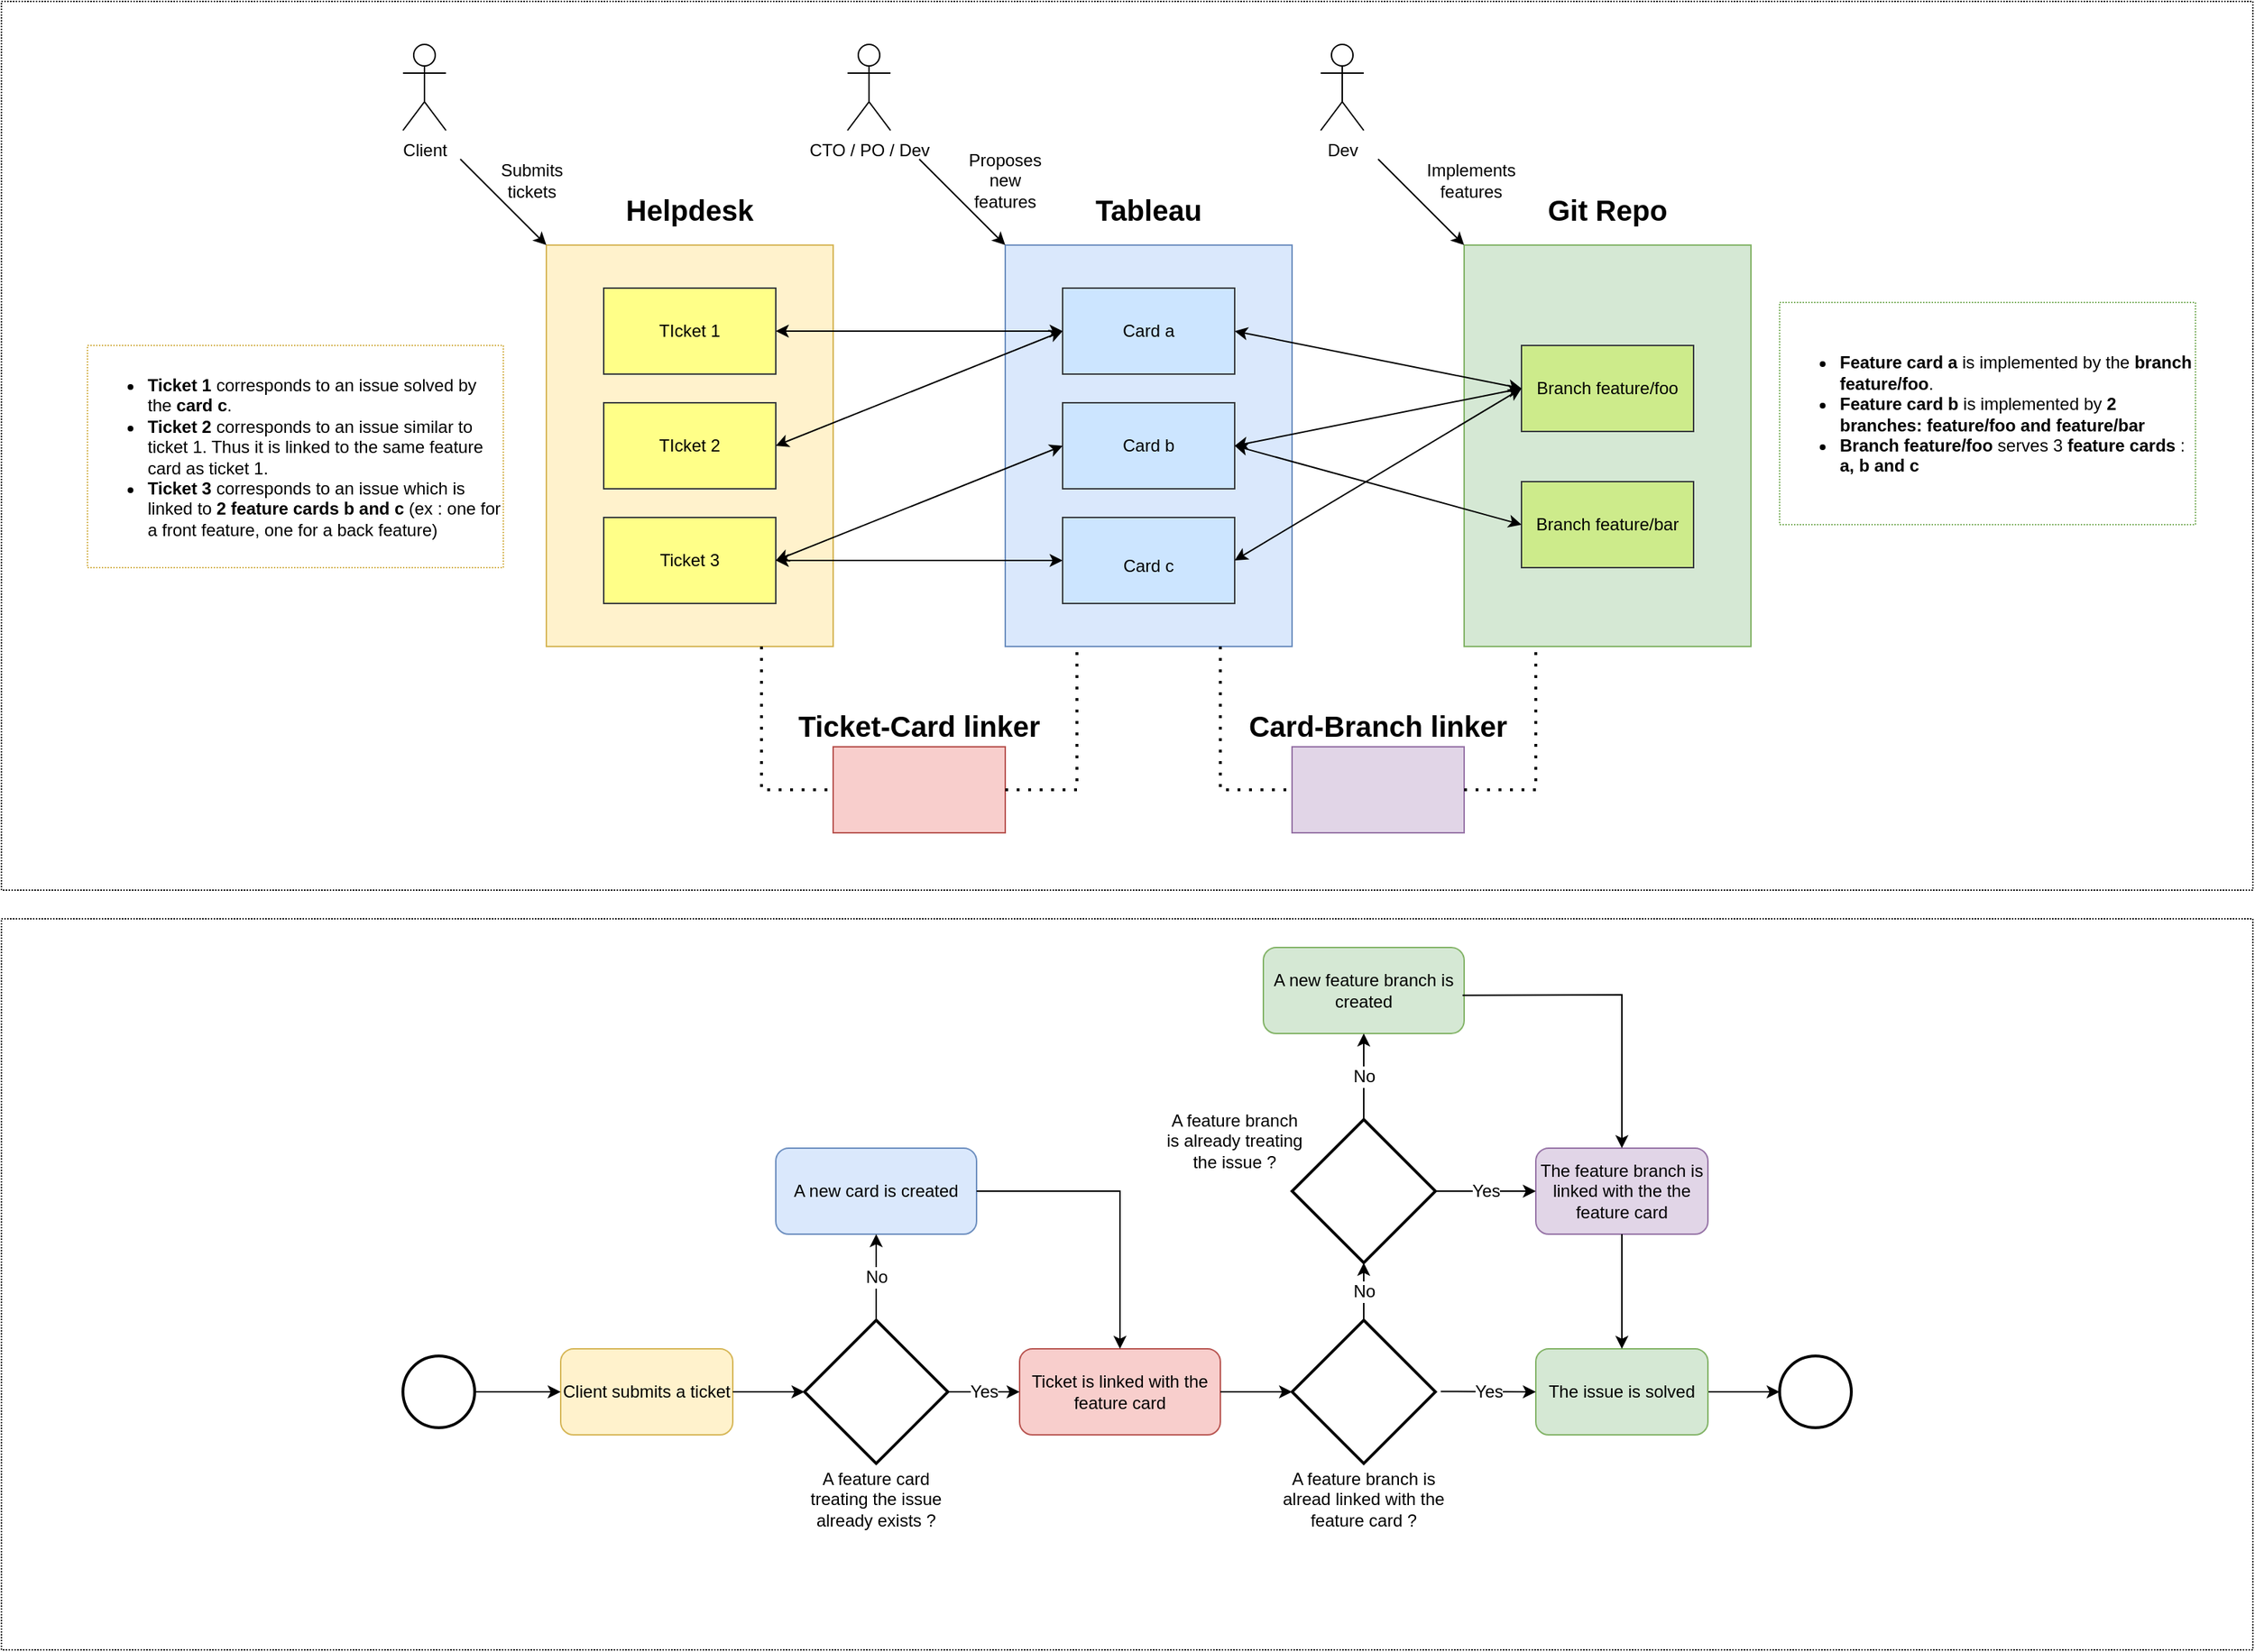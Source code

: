 <mxfile version="18.0.7" type="github">
  <diagram name="feature_tracker" id="0iVlG7tezYv5LOxb0QvU">
    <mxGraphModel dx="2862" dy="1517" grid="1" gridSize="10" guides="1" tooltips="1" connect="1" arrows="1" fold="1" page="0" pageScale="1" pageWidth="827" pageHeight="1169" math="0" shadow="0">
      <root>
        <mxCell id="0" />
        <mxCell id="1" parent="0" />
        <mxCell id="ofToJJIBVl73OULYjI8x-34" value="" style="rounded=0;whiteSpace=wrap;html=1;dashed=1;dashPattern=1 1;fontSize=12;" parent="1" vertex="1">
          <mxGeometry x="-780" y="550" width="1570" height="510" as="geometry" />
        </mxCell>
        <mxCell id="ofToJJIBVl73OULYjI8x-33" value="" style="rounded=0;whiteSpace=wrap;html=1;dashed=1;dashPattern=1 1;fontSize=12;" parent="1" vertex="1">
          <mxGeometry x="-780" y="-90" width="1570" height="620" as="geometry" />
        </mxCell>
        <mxCell id="QfUjRXZaHYbQl4VEjJVI-5" value="" style="rounded=0;whiteSpace=wrap;html=1;fillColor=#fff2cc;strokeColor=#d6b656;" parent="1" vertex="1">
          <mxGeometry x="-400" y="80" width="200" height="280" as="geometry" />
        </mxCell>
        <mxCell id="QfUjRXZaHYbQl4VEjJVI-1" value="TIcket 1" style="rounded=0;whiteSpace=wrap;html=1;fillColor=#ffff88;strokeColor=#36393d;" parent="1" vertex="1">
          <mxGeometry x="-360" y="110" width="120" height="60" as="geometry" />
        </mxCell>
        <mxCell id="QfUjRXZaHYbQl4VEjJVI-3" value="TIcket 2" style="rounded=0;whiteSpace=wrap;html=1;fillColor=#ffff88;strokeColor=#36393d;" parent="1" vertex="1">
          <mxGeometry x="-360" y="190" width="120" height="60" as="geometry" />
        </mxCell>
        <mxCell id="QfUjRXZaHYbQl4VEjJVI-4" value="Ticket 3" style="rounded=0;whiteSpace=wrap;html=1;fillColor=#ffff88;strokeColor=#36393d;" parent="1" vertex="1">
          <mxGeometry x="-360" y="270" width="120" height="60" as="geometry" />
        </mxCell>
        <mxCell id="QfUjRXZaHYbQl4VEjJVI-7" value="" style="rounded=0;whiteSpace=wrap;html=1;fillColor=#dae8fc;strokeColor=#6c8ebf;" parent="1" vertex="1">
          <mxGeometry x="-80" y="80" width="200" height="280" as="geometry" />
        </mxCell>
        <mxCell id="QfUjRXZaHYbQl4VEjJVI-8" value="Card a" style="rounded=0;whiteSpace=wrap;html=1;fillColor=#cce5ff;strokeColor=#36393d;" parent="1" vertex="1">
          <mxGeometry x="-40" y="110" width="120" height="60" as="geometry" />
        </mxCell>
        <mxCell id="QfUjRXZaHYbQl4VEjJVI-9" value="Card b" style="rounded=0;whiteSpace=wrap;html=1;fillColor=#cce5ff;strokeColor=#36393d;" parent="1" vertex="1">
          <mxGeometry x="-40" y="190" width="120" height="60" as="geometry" />
        </mxCell>
        <mxCell id="QfUjRXZaHYbQl4VEjJVI-11" value="&lt;font style=&quot;font-size: 20px;&quot;&gt;Helpdesk&lt;/font&gt;" style="text;html=1;strokeColor=none;fillColor=none;align=center;verticalAlign=middle;whiteSpace=wrap;rounded=0;fontStyle=1;fontSize=16;" parent="1" vertex="1">
          <mxGeometry x="-350" y="40" width="100" height="30" as="geometry" />
        </mxCell>
        <mxCell id="QfUjRXZaHYbQl4VEjJVI-13" value="&lt;font style=&quot;font-size: 20px;&quot;&gt;Tableau&lt;/font&gt;" style="text;html=1;strokeColor=none;fillColor=none;align=center;verticalAlign=middle;whiteSpace=wrap;rounded=0;fontStyle=1;fontSize=16;" parent="1" vertex="1">
          <mxGeometry x="-30" y="40" width="100" height="30" as="geometry" />
        </mxCell>
        <mxCell id="QfUjRXZaHYbQl4VEjJVI-14" value="" style="rounded=0;whiteSpace=wrap;html=1;fillColor=#d5e8d4;strokeColor=#82b366;" parent="1" vertex="1">
          <mxGeometry x="240" y="80" width="200" height="280" as="geometry" />
        </mxCell>
        <mxCell id="QfUjRXZaHYbQl4VEjJVI-15" value="Branch feature/foo" style="rounded=0;whiteSpace=wrap;html=1;fillColor=#cdeb8b;strokeColor=#36393d;" parent="1" vertex="1">
          <mxGeometry x="280" y="150" width="120" height="60" as="geometry" />
        </mxCell>
        <mxCell id="QfUjRXZaHYbQl4VEjJVI-16" value="Branch feature/bar" style="rounded=0;whiteSpace=wrap;html=1;fillColor=#cdeb8b;strokeColor=#36393d;" parent="1" vertex="1">
          <mxGeometry x="280" y="245" width="120" height="60" as="geometry" />
        </mxCell>
        <mxCell id="QfUjRXZaHYbQl4VEjJVI-18" value="&lt;font style=&quot;font-size: 20px;&quot;&gt;Git Repo&lt;/font&gt;" style="text;html=1;strokeColor=none;fillColor=none;align=center;verticalAlign=middle;whiteSpace=wrap;rounded=0;fontStyle=1;fontSize=16;" parent="1" vertex="1">
          <mxGeometry x="290" y="40" width="100" height="30" as="geometry" />
        </mxCell>
        <mxCell id="QfUjRXZaHYbQl4VEjJVI-20" value="" style="endArrow=classic;startArrow=classic;html=1;rounded=0;fontSize=20;exitX=1;exitY=0.5;exitDx=0;exitDy=0;" parent="1" source="QfUjRXZaHYbQl4VEjJVI-1" target="QfUjRXZaHYbQl4VEjJVI-8" edge="1">
          <mxGeometry width="50" height="50" relative="1" as="geometry">
            <mxPoint x="-740" y="290" as="sourcePoint" />
            <mxPoint x="-690" y="240" as="targetPoint" />
          </mxGeometry>
        </mxCell>
        <mxCell id="QfUjRXZaHYbQl4VEjJVI-22" value="" style="endArrow=classic;startArrow=classic;html=1;rounded=0;fontSize=20;exitX=1;exitY=0.5;exitDx=0;exitDy=0;entryX=0;entryY=0.5;entryDx=0;entryDy=0;" parent="1" source="QfUjRXZaHYbQl4VEjJVI-3" target="QfUjRXZaHYbQl4VEjJVI-8" edge="1">
          <mxGeometry width="50" height="50" relative="1" as="geometry">
            <mxPoint x="-170" y="300" as="sourcePoint" />
            <mxPoint x="-120" y="250" as="targetPoint" />
          </mxGeometry>
        </mxCell>
        <mxCell id="QfUjRXZaHYbQl4VEjJVI-23" value="" style="endArrow=classic;startArrow=classic;html=1;rounded=0;fontSize=20;exitX=1;exitY=0.5;exitDx=0;exitDy=0;entryX=0;entryY=0.5;entryDx=0;entryDy=0;" parent="1" source="QfUjRXZaHYbQl4VEjJVI-4" target="QfUjRXZaHYbQl4VEjJVI-27" edge="1">
          <mxGeometry width="50" height="50" relative="1" as="geometry">
            <mxPoint x="180" y="440" as="sourcePoint" />
            <mxPoint x="230" y="390" as="targetPoint" />
          </mxGeometry>
        </mxCell>
        <mxCell id="QfUjRXZaHYbQl4VEjJVI-24" value="" style="endArrow=classic;startArrow=classic;html=1;rounded=0;fontSize=20;exitX=1;exitY=0.5;exitDx=0;exitDy=0;entryX=0;entryY=0.5;entryDx=0;entryDy=0;" parent="1" source="QfUjRXZaHYbQl4VEjJVI-8" target="QfUjRXZaHYbQl4VEjJVI-15" edge="1">
          <mxGeometry width="50" height="50" relative="1" as="geometry">
            <mxPoint x="180" y="440" as="sourcePoint" />
            <mxPoint x="230" y="390" as="targetPoint" />
          </mxGeometry>
        </mxCell>
        <mxCell id="QfUjRXZaHYbQl4VEjJVI-25" value="" style="endArrow=classic;startArrow=classic;html=1;rounded=0;fontSize=20;entryX=0;entryY=0.5;entryDx=0;entryDy=0;exitX=1;exitY=0.5;exitDx=0;exitDy=0;" parent="1" source="QfUjRXZaHYbQl4VEjJVI-9" target="QfUjRXZaHYbQl4VEjJVI-16" edge="1">
          <mxGeometry width="50" height="50" relative="1" as="geometry">
            <mxPoint x="180" y="440" as="sourcePoint" />
            <mxPoint x="230" y="390" as="targetPoint" />
          </mxGeometry>
        </mxCell>
        <mxCell id="QfUjRXZaHYbQl4VEjJVI-26" value="" style="endArrow=classic;startArrow=classic;html=1;rounded=0;fontSize=20;exitX=1;exitY=0.5;exitDx=0;exitDy=0;entryX=0;entryY=0.5;entryDx=0;entryDy=0;" parent="1" source="QfUjRXZaHYbQl4VEjJVI-9" target="QfUjRXZaHYbQl4VEjJVI-15" edge="1">
          <mxGeometry width="50" height="50" relative="1" as="geometry">
            <mxPoint x="180" y="440" as="sourcePoint" />
            <mxPoint x="230" y="390" as="targetPoint" />
          </mxGeometry>
        </mxCell>
        <mxCell id="QfUjRXZaHYbQl4VEjJVI-27" value="&lt;font style=&quot;font-size: 12px;&quot;&gt;Card c&lt;/font&gt;" style="rounded=0;whiteSpace=wrap;html=1;fontSize=20;fillColor=#cce5ff;strokeColor=#36393d;" parent="1" vertex="1">
          <mxGeometry x="-40" y="270" width="120" height="60" as="geometry" />
        </mxCell>
        <mxCell id="QfUjRXZaHYbQl4VEjJVI-28" value="" style="endArrow=classic;startArrow=classic;html=1;rounded=0;fontSize=12;entryX=0;entryY=0.5;entryDx=0;entryDy=0;exitX=1;exitY=0.5;exitDx=0;exitDy=0;" parent="1" source="QfUjRXZaHYbQl4VEjJVI-27" target="QfUjRXZaHYbQl4VEjJVI-15" edge="1">
          <mxGeometry width="50" height="50" relative="1" as="geometry">
            <mxPoint x="180" y="440" as="sourcePoint" />
            <mxPoint x="230" y="390" as="targetPoint" />
          </mxGeometry>
        </mxCell>
        <mxCell id="QfUjRXZaHYbQl4VEjJVI-29" value="Client submits a ticket" style="rounded=1;whiteSpace=wrap;html=1;fontSize=12;fillColor=#fff2cc;strokeColor=#d6b656;" parent="1" vertex="1">
          <mxGeometry x="-390" y="850" width="120" height="60" as="geometry" />
        </mxCell>
        <mxCell id="QfUjRXZaHYbQl4VEjJVI-40" value="" style="strokeWidth=2;html=1;shape=mxgraph.flowchart.decision;whiteSpace=wrap;fontSize=12;" parent="1" vertex="1">
          <mxGeometry x="-220" y="830" width="100" height="100" as="geometry" />
        </mxCell>
        <mxCell id="QfUjRXZaHYbQl4VEjJVI-41" value="" style="endArrow=classic;html=1;rounded=0;fontSize=12;" parent="1" target="QfUjRXZaHYbQl4VEjJVI-40" edge="1">
          <mxGeometry width="50" height="50" relative="1" as="geometry">
            <mxPoint x="-270" y="880" as="sourcePoint" />
            <mxPoint x="280" y="540" as="targetPoint" />
          </mxGeometry>
        </mxCell>
        <mxCell id="QfUjRXZaHYbQl4VEjJVI-42" value="A new card is created" style="rounded=1;whiteSpace=wrap;html=1;fontSize=12;fillColor=#dae8fc;strokeColor=#6c8ebf;" parent="1" vertex="1">
          <mxGeometry x="-240" y="710" width="140" height="60" as="geometry" />
        </mxCell>
        <mxCell id="QfUjRXZaHYbQl4VEjJVI-43" value="Ticket is linked with the feature card" style="rounded=1;whiteSpace=wrap;html=1;fontSize=12;fillColor=#f8cecc;strokeColor=#b85450;" parent="1" vertex="1">
          <mxGeometry x="-70" y="850" width="140" height="60" as="geometry" />
        </mxCell>
        <mxCell id="QfUjRXZaHYbQl4VEjJVI-44" value="Yes" style="endArrow=classic;html=1;rounded=0;fontSize=12;exitX=1;exitY=0.5;exitDx=0;exitDy=0;exitPerimeter=0;" parent="1" source="QfUjRXZaHYbQl4VEjJVI-40" target="QfUjRXZaHYbQl4VEjJVI-43" edge="1">
          <mxGeometry width="50" height="50" relative="1" as="geometry">
            <mxPoint x="-150" y="880" as="sourcePoint" />
            <mxPoint x="-100" y="830" as="targetPoint" />
          </mxGeometry>
        </mxCell>
        <mxCell id="QfUjRXZaHYbQl4VEjJVI-45" value="No" style="endArrow=classic;html=1;rounded=0;fontSize=12;exitX=0.5;exitY=0;exitDx=0;exitDy=0;exitPerimeter=0;entryX=0.5;entryY=1;entryDx=0;entryDy=0;" parent="1" source="QfUjRXZaHYbQl4VEjJVI-40" target="QfUjRXZaHYbQl4VEjJVI-42" edge="1">
          <mxGeometry width="50" height="50" relative="1" as="geometry">
            <mxPoint x="230" y="580" as="sourcePoint" />
            <mxPoint x="280" y="530" as="targetPoint" />
          </mxGeometry>
        </mxCell>
        <mxCell id="QfUjRXZaHYbQl4VEjJVI-47" value="" style="endArrow=classic;html=1;rounded=0;fontSize=12;exitX=1;exitY=0.5;exitDx=0;exitDy=0;entryX=0.5;entryY=0;entryDx=0;entryDy=0;" parent="1" source="QfUjRXZaHYbQl4VEjJVI-42" target="QfUjRXZaHYbQl4VEjJVI-43" edge="1">
          <mxGeometry width="50" height="50" relative="1" as="geometry">
            <mxPoint x="230" y="580" as="sourcePoint" />
            <mxPoint x="280" y="530" as="targetPoint" />
            <Array as="points">
              <mxPoint y="740" />
            </Array>
          </mxGeometry>
        </mxCell>
        <mxCell id="QfUjRXZaHYbQl4VEjJVI-48" value="" style="strokeWidth=2;html=1;shape=mxgraph.flowchart.decision;whiteSpace=wrap;fontSize=12;" parent="1" vertex="1">
          <mxGeometry x="120" y="830" width="100" height="100" as="geometry" />
        </mxCell>
        <mxCell id="QfUjRXZaHYbQl4VEjJVI-49" value="" style="endArrow=classic;html=1;rounded=0;fontSize=12;exitX=1;exitY=0.5;exitDx=0;exitDy=0;" parent="1" source="QfUjRXZaHYbQl4VEjJVI-43" target="QfUjRXZaHYbQl4VEjJVI-48" edge="1">
          <mxGeometry width="50" height="50" relative="1" as="geometry">
            <mxPoint x="230" y="550" as="sourcePoint" />
            <mxPoint x="280" y="500" as="targetPoint" />
          </mxGeometry>
        </mxCell>
        <mxCell id="QfUjRXZaHYbQl4VEjJVI-50" value="" style="strokeWidth=2;html=1;shape=mxgraph.flowchart.decision;whiteSpace=wrap;fontSize=12;" parent="1" vertex="1">
          <mxGeometry x="120" y="690" width="100" height="100" as="geometry" />
        </mxCell>
        <mxCell id="QfUjRXZaHYbQl4VEjJVI-51" value="A new feature branch is created" style="rounded=1;whiteSpace=wrap;html=1;fontSize=12;fillColor=#d5e8d4;strokeColor=#82b366;" parent="1" vertex="1">
          <mxGeometry x="100" y="570" width="140" height="60" as="geometry" />
        </mxCell>
        <mxCell id="QfUjRXZaHYbQl4VEjJVI-52" value="The feature branch is linked with the the feature card" style="rounded=1;whiteSpace=wrap;html=1;fontSize=12;fillColor=#e1d5e7;strokeColor=#9673a6;" parent="1" vertex="1">
          <mxGeometry x="290" y="710" width="120" height="60" as="geometry" />
        </mxCell>
        <mxCell id="QfUjRXZaHYbQl4VEjJVI-69" style="edgeStyle=orthogonalEdgeStyle;rounded=0;orthogonalLoop=1;jettySize=auto;html=1;fontSize=12;" parent="1" source="QfUjRXZaHYbQl4VEjJVI-53" target="QfUjRXZaHYbQl4VEjJVI-67" edge="1">
          <mxGeometry relative="1" as="geometry" />
        </mxCell>
        <mxCell id="QfUjRXZaHYbQl4VEjJVI-53" value="The issue is solved" style="rounded=1;whiteSpace=wrap;html=1;fontSize=12;fillColor=#d5e8d4;strokeColor=#82b366;" parent="1" vertex="1">
          <mxGeometry x="290" y="850" width="120" height="60" as="geometry" />
        </mxCell>
        <mxCell id="QfUjRXZaHYbQl4VEjJVI-54" value="No" style="endArrow=classic;html=1;rounded=0;fontSize=12;exitX=0.5;exitY=0;exitDx=0;exitDy=0;exitPerimeter=0;entryX=0.5;entryY=1;entryDx=0;entryDy=0;entryPerimeter=0;" parent="1" source="QfUjRXZaHYbQl4VEjJVI-48" target="QfUjRXZaHYbQl4VEjJVI-50" edge="1">
          <mxGeometry width="50" height="50" relative="1" as="geometry">
            <mxPoint x="210" y="820" as="sourcePoint" />
            <mxPoint x="260" y="770" as="targetPoint" />
          </mxGeometry>
        </mxCell>
        <mxCell id="QfUjRXZaHYbQl4VEjJVI-57" value="Yes" style="endArrow=classic;html=1;rounded=0;fontSize=12;exitX=1;exitY=0.5;exitDx=0;exitDy=0;exitPerimeter=0;entryX=0;entryY=0.5;entryDx=0;entryDy=0;" parent="1" source="QfUjRXZaHYbQl4VEjJVI-50" target="QfUjRXZaHYbQl4VEjJVI-52" edge="1">
          <mxGeometry width="50" height="50" relative="1" as="geometry">
            <mxPoint x="280" y="670" as="sourcePoint" />
            <mxPoint x="290" y="680" as="targetPoint" />
          </mxGeometry>
        </mxCell>
        <mxCell id="QfUjRXZaHYbQl4VEjJVI-58" value="No" style="endArrow=classic;html=1;rounded=0;fontSize=12;exitX=0.5;exitY=0;exitDx=0;exitDy=0;exitPerimeter=0;entryX=0.5;entryY=1;entryDx=0;entryDy=0;" parent="1" source="QfUjRXZaHYbQl4VEjJVI-50" target="QfUjRXZaHYbQl4VEjJVI-51" edge="1">
          <mxGeometry width="50" height="50" relative="1" as="geometry">
            <mxPoint x="280" y="670" as="sourcePoint" />
            <mxPoint x="330" y="620" as="targetPoint" />
          </mxGeometry>
        </mxCell>
        <mxCell id="QfUjRXZaHYbQl4VEjJVI-59" value="" style="endArrow=classic;html=1;rounded=0;fontSize=12;exitX=0.992;exitY=0.557;exitDx=0;exitDy=0;exitPerimeter=0;entryX=0.5;entryY=0;entryDx=0;entryDy=0;" parent="1" source="QfUjRXZaHYbQl4VEjJVI-51" target="QfUjRXZaHYbQl4VEjJVI-52" edge="1">
          <mxGeometry width="50" height="50" relative="1" as="geometry">
            <mxPoint x="280" y="670" as="sourcePoint" />
            <mxPoint x="330" y="620" as="targetPoint" />
            <Array as="points">
              <mxPoint x="350" y="603" />
            </Array>
          </mxGeometry>
        </mxCell>
        <mxCell id="QfUjRXZaHYbQl4VEjJVI-60" value="" style="endArrow=classic;html=1;rounded=0;fontSize=12;exitX=0.5;exitY=1;exitDx=0;exitDy=0;entryX=0.5;entryY=0;entryDx=0;entryDy=0;" parent="1" source="QfUjRXZaHYbQl4VEjJVI-52" target="QfUjRXZaHYbQl4VEjJVI-53" edge="1">
          <mxGeometry width="50" height="50" relative="1" as="geometry">
            <mxPoint x="440" y="790" as="sourcePoint" />
            <mxPoint x="490" y="740" as="targetPoint" />
          </mxGeometry>
        </mxCell>
        <mxCell id="QfUjRXZaHYbQl4VEjJVI-61" value="Yes" style="endArrow=classic;html=1;rounded=0;fontSize=12;entryX=0;entryY=0.5;entryDx=0;entryDy=0;exitX=1.037;exitY=0.497;exitDx=0;exitDy=0;exitPerimeter=0;" parent="1" source="QfUjRXZaHYbQl4VEjJVI-48" target="QfUjRXZaHYbQl4VEjJVI-53" edge="1">
          <mxGeometry width="50" height="50" relative="1" as="geometry">
            <mxPoint x="230" y="880" as="sourcePoint" />
            <mxPoint x="280" y="830" as="targetPoint" />
          </mxGeometry>
        </mxCell>
        <mxCell id="QfUjRXZaHYbQl4VEjJVI-62" value="A feature card treating the issue already exists ?" style="text;html=1;strokeColor=none;fillColor=none;align=center;verticalAlign=middle;whiteSpace=wrap;rounded=0;fontSize=12;" parent="1" vertex="1">
          <mxGeometry x="-220" y="940" width="100" height="30" as="geometry" />
        </mxCell>
        <mxCell id="QfUjRXZaHYbQl4VEjJVI-63" value="A feature branch is alread linked with the feature card ?" style="text;html=1;strokeColor=none;fillColor=none;align=center;verticalAlign=middle;whiteSpace=wrap;rounded=0;fontSize=12;" parent="1" vertex="1">
          <mxGeometry x="110" y="940" width="120" height="30" as="geometry" />
        </mxCell>
        <mxCell id="QfUjRXZaHYbQl4VEjJVI-64" value="A feature branch is already treating the issue ?" style="text;html=1;strokeColor=none;fillColor=none;align=center;verticalAlign=middle;whiteSpace=wrap;rounded=0;fontSize=12;" parent="1" vertex="1">
          <mxGeometry x="30" y="690" width="100" height="30" as="geometry" />
        </mxCell>
        <mxCell id="QfUjRXZaHYbQl4VEjJVI-65" value="" style="strokeWidth=2;html=1;shape=mxgraph.flowchart.start_2;whiteSpace=wrap;fontSize=12;" parent="1" vertex="1">
          <mxGeometry x="-500" y="855" width="50" height="50" as="geometry" />
        </mxCell>
        <mxCell id="QfUjRXZaHYbQl4VEjJVI-66" value="" style="endArrow=classic;html=1;rounded=0;fontSize=12;exitX=1;exitY=0.5;exitDx=0;exitDy=0;exitPerimeter=0;" parent="1" source="QfUjRXZaHYbQl4VEjJVI-65" target="QfUjRXZaHYbQl4VEjJVI-29" edge="1">
          <mxGeometry width="50" height="50" relative="1" as="geometry">
            <mxPoint x="90" y="760" as="sourcePoint" />
            <mxPoint x="140" y="710" as="targetPoint" />
          </mxGeometry>
        </mxCell>
        <mxCell id="QfUjRXZaHYbQl4VEjJVI-67" value="" style="strokeWidth=2;html=1;shape=mxgraph.flowchart.start_2;whiteSpace=wrap;fontSize=12;" parent="1" vertex="1">
          <mxGeometry x="460" y="855" width="50" height="50" as="geometry" />
        </mxCell>
        <mxCell id="QfUjRXZaHYbQl4VEjJVI-70" value="" style="rounded=0;whiteSpace=wrap;html=1;fontSize=12;fillColor=#f8cecc;strokeColor=#b85450;" parent="1" vertex="1">
          <mxGeometry x="-200" y="430" width="120" height="60" as="geometry" />
        </mxCell>
        <mxCell id="QfUjRXZaHYbQl4VEjJVI-71" value="&lt;font style=&quot;font-size: 20px;&quot;&gt;Ticket-Card linker&lt;/font&gt;" style="text;html=1;strokeColor=none;fillColor=none;align=center;verticalAlign=middle;whiteSpace=wrap;rounded=0;fontStyle=1;fontSize=16;" parent="1" vertex="1">
          <mxGeometry x="-240" y="400" width="200" height="30" as="geometry" />
        </mxCell>
        <mxCell id="QfUjRXZaHYbQl4VEjJVI-72" value="" style="endArrow=none;dashed=1;html=1;dashPattern=1 3;strokeWidth=2;rounded=0;fontSize=12;exitX=0.75;exitY=1;exitDx=0;exitDy=0;entryX=0;entryY=0.5;entryDx=0;entryDy=0;" parent="1" source="QfUjRXZaHYbQl4VEjJVI-5" target="QfUjRXZaHYbQl4VEjJVI-70" edge="1">
          <mxGeometry width="50" height="50" relative="1" as="geometry">
            <mxPoint x="-300" y="450" as="sourcePoint" />
            <mxPoint x="-250" y="400" as="targetPoint" />
            <Array as="points">
              <mxPoint x="-250" y="460" />
            </Array>
          </mxGeometry>
        </mxCell>
        <mxCell id="QfUjRXZaHYbQl4VEjJVI-73" value="" style="endArrow=none;dashed=1;html=1;dashPattern=1 3;strokeWidth=2;rounded=0;fontSize=12;exitX=1;exitY=0.5;exitDx=0;exitDy=0;entryX=0.25;entryY=1;entryDx=0;entryDy=0;" parent="1" source="QfUjRXZaHYbQl4VEjJVI-70" target="QfUjRXZaHYbQl4VEjJVI-7" edge="1">
          <mxGeometry width="50" height="50" relative="1" as="geometry">
            <mxPoint x="150" y="480" as="sourcePoint" />
            <mxPoint x="200" y="430" as="targetPoint" />
            <Array as="points">
              <mxPoint x="-30" y="460" />
            </Array>
          </mxGeometry>
        </mxCell>
        <mxCell id="QfUjRXZaHYbQl4VEjJVI-74" value="" style="rounded=0;whiteSpace=wrap;html=1;fontSize=12;fillColor=#e1d5e7;strokeColor=#9673a6;" parent="1" vertex="1">
          <mxGeometry x="120" y="430" width="120" height="60" as="geometry" />
        </mxCell>
        <mxCell id="QfUjRXZaHYbQl4VEjJVI-75" value="&lt;font style=&quot;font-size: 20px;&quot;&gt;Card-Branch linker&lt;/font&gt;" style="text;html=1;strokeColor=none;fillColor=none;align=center;verticalAlign=middle;whiteSpace=wrap;rounded=0;fontStyle=1;fontSize=16;" parent="1" vertex="1">
          <mxGeometry x="80" y="400" width="200" height="30" as="geometry" />
        </mxCell>
        <mxCell id="QfUjRXZaHYbQl4VEjJVI-76" value="" style="endArrow=none;dashed=1;html=1;dashPattern=1 3;strokeWidth=2;rounded=0;fontSize=12;exitX=0.75;exitY=1;exitDx=0;exitDy=0;entryX=0;entryY=0.5;entryDx=0;entryDy=0;" parent="1" source="QfUjRXZaHYbQl4VEjJVI-7" target="QfUjRXZaHYbQl4VEjJVI-74" edge="1">
          <mxGeometry width="50" height="50" relative="1" as="geometry">
            <mxPoint x="150" y="480" as="sourcePoint" />
            <mxPoint x="200" y="430" as="targetPoint" />
            <Array as="points">
              <mxPoint x="70" y="460" />
            </Array>
          </mxGeometry>
        </mxCell>
        <mxCell id="QfUjRXZaHYbQl4VEjJVI-77" value="" style="endArrow=none;dashed=1;html=1;dashPattern=1 3;strokeWidth=2;rounded=0;fontSize=12;entryX=0.25;entryY=1;entryDx=0;entryDy=0;exitX=1;exitY=0.5;exitDx=0;exitDy=0;" parent="1" source="QfUjRXZaHYbQl4VEjJVI-74" target="QfUjRXZaHYbQl4VEjJVI-14" edge="1">
          <mxGeometry width="50" height="50" relative="1" as="geometry">
            <mxPoint x="150" y="480" as="sourcePoint" />
            <mxPoint x="200" y="430" as="targetPoint" />
            <Array as="points">
              <mxPoint x="290" y="460" />
            </Array>
          </mxGeometry>
        </mxCell>
        <mxCell id="ofToJJIBVl73OULYjI8x-1" value="Client" style="shape=umlActor;verticalLabelPosition=bottom;verticalAlign=top;html=1;outlineConnect=0;rounded=1;fontSize=12;" parent="1" vertex="1">
          <mxGeometry x="-500" y="-60" width="30" height="60" as="geometry" />
        </mxCell>
        <mxCell id="ofToJJIBVl73OULYjI8x-5" value="CTO / PO / Dev" style="shape=umlActor;verticalLabelPosition=bottom;verticalAlign=top;html=1;outlineConnect=0;rounded=1;fontSize=12;" parent="1" vertex="1">
          <mxGeometry x="-190" y="-60" width="30" height="60" as="geometry" />
        </mxCell>
        <mxCell id="ofToJJIBVl73OULYjI8x-7" value="Dev" style="shape=umlActor;verticalLabelPosition=bottom;verticalAlign=top;html=1;outlineConnect=0;rounded=1;fontSize=12;" parent="1" vertex="1">
          <mxGeometry x="140" y="-60" width="30" height="60" as="geometry" />
        </mxCell>
        <mxCell id="ofToJJIBVl73OULYjI8x-10" value="" style="endArrow=classic;html=1;rounded=0;fontSize=12;entryX=0;entryY=0;entryDx=0;entryDy=0;" parent="1" target="QfUjRXZaHYbQl4VEjJVI-14" edge="1">
          <mxGeometry width="50" height="50" relative="1" as="geometry">
            <mxPoint x="180" y="20" as="sourcePoint" />
            <mxPoint x="200" y="270" as="targetPoint" />
          </mxGeometry>
        </mxCell>
        <mxCell id="ofToJJIBVl73OULYjI8x-13" value="" style="endArrow=classic;html=1;rounded=0;fontSize=12;entryX=0;entryY=0;entryDx=0;entryDy=0;" parent="1" target="QfUjRXZaHYbQl4VEjJVI-7" edge="1">
          <mxGeometry width="50" height="50" relative="1" as="geometry">
            <mxPoint x="-140" y="20" as="sourcePoint" />
            <mxPoint x="-50" y="10" as="targetPoint" />
          </mxGeometry>
        </mxCell>
        <mxCell id="ofToJJIBVl73OULYjI8x-14" value="" style="endArrow=classic;html=1;rounded=0;fontSize=12;entryX=0;entryY=0;entryDx=0;entryDy=0;" parent="1" target="QfUjRXZaHYbQl4VEjJVI-5" edge="1">
          <mxGeometry width="50" height="50" relative="1" as="geometry">
            <mxPoint x="-460" y="20" as="sourcePoint" />
            <mxPoint x="-380" y="-45" as="targetPoint" />
          </mxGeometry>
        </mxCell>
        <mxCell id="ofToJJIBVl73OULYjI8x-15" value="Submits tickets" style="text;html=1;strokeColor=none;fillColor=none;align=center;verticalAlign=middle;whiteSpace=wrap;rounded=0;fontSize=12;" parent="1" vertex="1">
          <mxGeometry x="-440" y="20" width="60" height="30" as="geometry" />
        </mxCell>
        <mxCell id="ofToJJIBVl73OULYjI8x-17" value="Proposes new features" style="text;html=1;strokeColor=none;fillColor=none;align=center;verticalAlign=middle;whiteSpace=wrap;rounded=0;fontSize=12;" parent="1" vertex="1">
          <mxGeometry x="-110" y="20" width="60" height="30" as="geometry" />
        </mxCell>
        <mxCell id="ofToJJIBVl73OULYjI8x-26" value="Implements features" style="text;html=1;strokeColor=none;fillColor=none;align=center;verticalAlign=middle;whiteSpace=wrap;rounded=0;fontSize=12;" parent="1" vertex="1">
          <mxGeometry x="210" y="20" width="70" height="30" as="geometry" />
        </mxCell>
        <mxCell id="ofToJJIBVl73OULYjI8x-28" value="&lt;ul&gt;&lt;li&gt;&lt;b&gt;Ticket 1 &lt;/b&gt;corresponds to an issue solved by the &lt;b&gt;card c&lt;/b&gt;.&lt;/li&gt;&lt;li&gt;&lt;b&gt;Ticket 2&lt;/b&gt; corresponds to an issue similar to ticket 1. Thus it is linked to the same feature card as ticket 1.&lt;/li&gt;&lt;li&gt;&lt;b&gt;Ticket 3&lt;/b&gt; corresponds to an issue which is linked to &lt;b&gt;2 feature cards b and c &lt;/b&gt;(ex : one for a front feature, one for a back feature)&lt;/li&gt;&lt;/ul&gt;" style="text;html=1;strokeColor=#d6b656;fillColor=none;align=left;verticalAlign=middle;whiteSpace=wrap;rounded=0;fontSize=12;dashed=1;dashPattern=1 1;" parent="1" vertex="1">
          <mxGeometry x="-720" y="150" width="290" height="155" as="geometry" />
        </mxCell>
        <mxCell id="ofToJJIBVl73OULYjI8x-30" value="" style="endArrow=classic;startArrow=classic;html=1;rounded=0;fontSize=12;exitX=1;exitY=0.5;exitDx=0;exitDy=0;entryX=0;entryY=0.5;entryDx=0;entryDy=0;" parent="1" source="QfUjRXZaHYbQl4VEjJVI-4" target="QfUjRXZaHYbQl4VEjJVI-9" edge="1">
          <mxGeometry width="50" height="50" relative="1" as="geometry">
            <mxPoint x="-160" y="280" as="sourcePoint" />
            <mxPoint x="-110" y="230" as="targetPoint" />
          </mxGeometry>
        </mxCell>
        <mxCell id="ofToJJIBVl73OULYjI8x-32" value="&lt;ul&gt;&lt;li&gt;&lt;b&gt;Feature card a&lt;/b&gt; is implemented by the &lt;b&gt;branch feature/foo&lt;/b&gt;.&lt;/li&gt;&lt;li&gt;&lt;b&gt;Feature card b&lt;/b&gt;&amp;nbsp;is implemented by &lt;b&gt;2 branches: feature/foo and feature/bar&lt;/b&gt;&lt;/li&gt;&lt;li&gt;&lt;b&gt;Branch feature/foo &lt;/b&gt;serves 3 &lt;b&gt;feature cards &lt;/b&gt;: &lt;b&gt;a, b and c&amp;nbsp;&lt;/b&gt;&lt;/li&gt;&lt;/ul&gt;" style="text;html=1;strokeColor=#82b366;fillColor=none;align=left;verticalAlign=middle;whiteSpace=wrap;rounded=0;fontSize=12;dashed=1;dashPattern=1 1;" parent="1" vertex="1">
          <mxGeometry x="460" y="120" width="290" height="155" as="geometry" />
        </mxCell>
      </root>
    </mxGraphModel>
  </diagram>
</mxfile>
